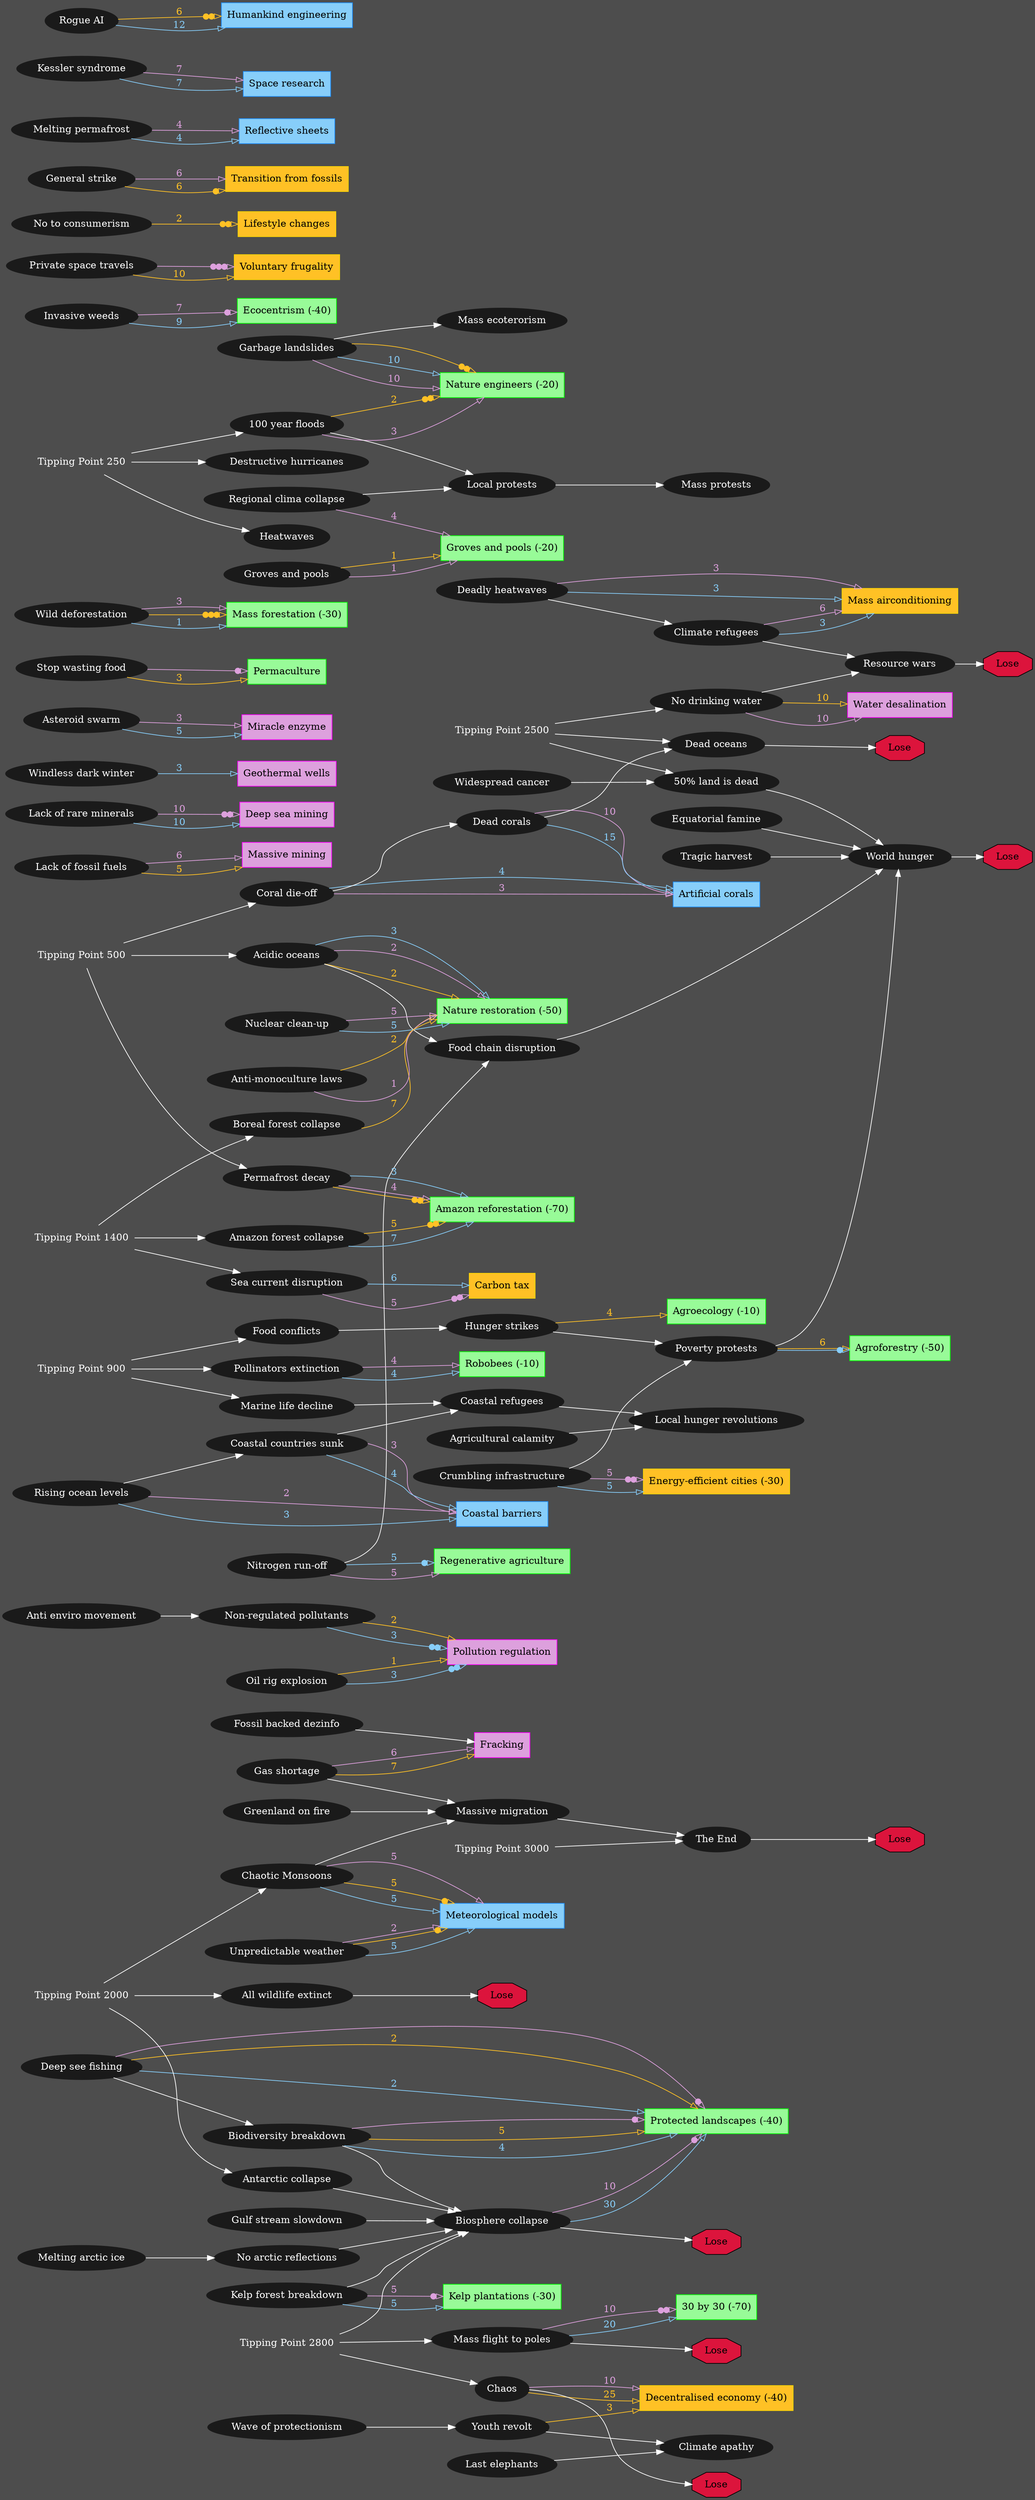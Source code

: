 digraph EventResourceGraph {
    bgcolor=gray30
    graph [rankdir=LR]
    edge [color=white]
    subgraph Industry {
        color=fuchsia
        node [color=fuchsia,shape=box,style=filled,fillcolor=plum]
        110[label=Fracking]
        115[label="Pollution regulation"]
        116[label="Water desalination"]
        117[label="Massive mining"]
        129[label="Deep sea mining"]
        435[label="Geothermal wells"]
        460[label="Miracle enzyme"]
    }
    subgraph Environment {
        color=green
        node [color=green,shape=box,style=filled,fillcolor=palegreen]
        303[label="Kelp plantations (-30)"]
        301[label="Agroecology (-10)"]
        307[label="Agroforestry (-50)"]
        310[label="Amazon reforestation (-70)"]
        311[label=Permaculture]
        314[label="Mass forestation (-30)"]
        313[label="Groves and pools (-20)"]
        320[label="Nature engineers (-20)"]
        322[label="Nature restoration (-50)"]
        324[label="30 by 30 (-70)"]
        323[label="Protected landscapes (-40)"]
        327[label="Ecocentrism (-40)"]
        332[label="Regenerative agriculture"]
        430[label="Robobees (-10)"]
    }
    subgraph People {
        color=gold
        node [color=gold,shape=box,style=filled,fillcolor=goldenrod1]
        229[label="Carbon tax"]
        235[label="Mass airconditioning"]
        234[label="Voluntary frugality"]
        238[label="Decentralised economy (-40)"]
        237[label="Lifestyle changes"]
        246[label="Transition from fossils"]
        250[label="Energy-efficient cities (-30)"]
    }
    subgraph Science {
        color=dodgerblue
        node [color=dodgerblue,shape=box,style=filled,fillcolor=lightskyblue]
        417[label="Coastal barriers"]
        418[label="Artificial corals"]
        424[label="Meteorological models"]
        438[label="Reflective sheets"]
        441[label="Space research"]
        454[label="Humankind engineering"]
    }
    subgraph Events {
        color=""
        node [color=gray10,shape=ellipse,style=filled,fontcolor=white]
        edge [color=gold3,dir=both,arrowtail=odiamond]
        1001[label="Destructive hurricanes"]
        1002[label="Acidic oceans"]
        1003[label="Mass flight to poles"]
        1005[label="All wildlife extinct"]
        1004[label="Sea current disruption"]
        1013[label="Local protests"]
        1007[label="Chaotic Monsoons"]
        1008[label="Antarctic collapse"]
        1014[label="Mass protests"]
        1015[label="Regional clima collapse"]
        1017[label="Agricultural calamity"]
        1018[label="Kessler syndrome"]
        1019[label="Asteroid swarm"]
        1023[label="Poverty protests"]
        1020[label="Nuclear clean-up"]
        1021[label="General strike"]
        1025[label="Hunger strikes"]
        1022[label="Crumbling infrastructure"]
        1026[label="Dead corals"]
        1029[label="Private space travels"]
        1031[label="Rogue AI"]
        1033[label="Invasive weeds"]
        1032[label="Garbage landslides"]
        1034[label="Nitrogen run-off"]
        1101[label="100 year floods"]
        1102[label="Permafrost decay"]
        1103[label="Marine life decline"]
        1104[label="Food conflicts"]
        1105[label="Boreal forest collapse"]
        1106[label="No drinking water"]
        1107[label=Chaos]
        915[label=Heatwaves]
        916[label="No to consumerism"]
        917[label="Windless dark winter"]
        918[label="Stop wasting food"]
        920[label="Last elephants"]
        919[label="Anti enviro movement"]
        921[label="Non-regulated pollutants"]
        922[label="Wild deforestation"]
        926[label="Fossil backed dezinfo"]
        930[label="Widespread cancer"]
        928[label="Amazon forest collapse"]
        932[label="Gulf stream slowdown"]
        934[label="Rising ocean levels"]
        931[label="Oil rig explosion"]
        933[label="Equatorial famine"]
        936[label="Coastal refugees"]
        935[label="Coastal countries sunk"]
        938[label="Deadly heatwaves"]
        939[label="Climate refugees"]
        940[label="Wave of protectionism"]
        943[label="Local hunger revolutions"]
        942[label="Kelp forest breakdown"]
        946[label="Anti-monoculture laws"]
        945[label="Groves and pools"]
        947[label="Youth revolt"]
        948[label="Melting arctic ice"]
        949[label="No arctic reflections"]
        954[label="Unpredictable weather"]
        955[label="Melting permafrost"]
        950[label="Climate apathy"]
        951[label="Tragic harvest"]
        956[label="Deep see fishing"]
        957[label="Biodiversity breakdown"]
        958[label="Biosphere collapse"]
        962[label="Pollinators extinction"]
        959[label="Food chain disruption"]
        963[label="Greenland on fire"]
        968[label="World hunger"]
        969[label="Resource wars"]
        965[label="Dead oceans"]
        966[label="Massive migration"]
        967[label="50% land is dead"]
        970[label="The End"]
        972[label="Coral die-off"]
        983[label="Lack of rare minerals"]
        981[label="Gas shortage"]
        982[label="Lack of fossil fuels"]
        986[label="Mass ecoterorism"]
    }
    subgraph {
        1002 -> 322[label="2",arrowhead=onormal,color=plum,fontcolor=plum]
        1002 -> 322[label="2",arrowhead=onormal,color=goldenrod1,fontcolor=goldenrod1]
        1002 -> 322[label="3",arrowhead=onormal,color=lightskyblue,fontcolor=lightskyblue]
        1002 -> 959
        1003 -> 324[label="10",arrowhead=onormaldotdot,color=plum,fontcolor=plum]
        1003 -> 324[label="20",arrowhead=onormal,color=lightskyblue,fontcolor=lightskyblue]
        Lose1003[label=Lose,style=filled,fillcolor=crimson,shape=octagon]
        1003 -> Lose1003
        Lose1005[label=Lose,style=filled,fillcolor=crimson,shape=octagon]
        1005 -> Lose1005
        1004 -> 229[label="5",arrowhead=onormaldotdot,color=plum,fontcolor=plum]
        1004 -> 229[label="6",arrowhead=onormal,color=lightskyblue,fontcolor=lightskyblue]
        1013 -> 1014
        1007 -> 424[label="5",arrowhead=onormal,color=plum,fontcolor=plum]
        1007 -> 424[label="5",arrowhead=onormaldot,color=goldenrod1,fontcolor=goldenrod1]
        1007 -> 424[label="5",arrowhead=onormal,color=lightskyblue,fontcolor=lightskyblue]
        1007 -> 966
        1008 -> 958
        1015 -> 313[label="4",arrowhead=onormal,color=plum,fontcolor=plum]
        1015 -> 1013
        1017 -> 943
        1018 -> 441[label="7",arrowhead=onormal,color=plum,fontcolor=plum]
        1018 -> 441[label="7",arrowhead=onormal,color=lightskyblue,fontcolor=lightskyblue]
        1019 -> 460[label="3",arrowhead=onormal,color=plum,fontcolor=plum]
        1019 -> 460[label="5",arrowhead=onormal,color=lightskyblue,fontcolor=lightskyblue]
        1023 -> 307[label="6",arrowhead=onormal,color=goldenrod1,fontcolor=goldenrod1]
        1023 -> 307[label="",arrowhead=onormaldot,color=lightskyblue,fontcolor=lightskyblue]
        1023 -> 968
        1020 -> 322[label="5",arrowhead=onormal,color=plum,fontcolor=plum]
        1020 -> 322[label="5",arrowhead=onormal,color=lightskyblue,fontcolor=lightskyblue]
        1021 -> 246[label="6",arrowhead=onormal,color=plum,fontcolor=plum]
        1021 -> 246[label="6",arrowhead=onormaldot,color=goldenrod1,fontcolor=goldenrod1]
        1025 -> 301[label="4",arrowhead=onormal,color=goldenrod1,fontcolor=goldenrod1]
        1025 -> 1023
        1022 -> 250[label="5",arrowhead=onormaldotdot,color=plum,fontcolor=plum]
        1022 -> 250[label="5",arrowhead=onormal,color=lightskyblue,fontcolor=lightskyblue]
        1022 -> 1023
        1026 -> 418[label="10",arrowhead=onormal,color=plum,fontcolor=plum]
        1026 -> 418[label="15",arrowhead=onormal,color=lightskyblue,fontcolor=lightskyblue]
        1026 -> 965
        1029 -> 234[label="",arrowhead=onormaldotdotdot,color=plum,fontcolor=plum]
        1029 -> 234[label="10",arrowhead=onormal,color=goldenrod1,fontcolor=goldenrod1]
        1031 -> 454[label="6",arrowhead=onormaldotdot,color=goldenrod1,fontcolor=goldenrod1]
        1031 -> 454[label="12",arrowhead=onormal,color=lightskyblue,fontcolor=lightskyblue]
        1033 -> 327[label="7",arrowhead=onormaldot,color=plum,fontcolor=plum]
        1033 -> 327[label="9",arrowhead=onormal,color=lightskyblue,fontcolor=lightskyblue]
        1032 -> 320[label="10",arrowhead=onormal,color=plum,fontcolor=plum]
        1032 -> 320[label="",arrowhead=onormaldotdot,color=goldenrod1,fontcolor=goldenrod1]
        1032 -> 320[label="10",arrowhead=onormal,color=lightskyblue,fontcolor=lightskyblue]
        1032 -> 986
        1034 -> 332[label="5",arrowhead=onormal,color=plum,fontcolor=plum]
        1034 -> 332[label="5",arrowhead=onormaldot,color=lightskyblue,fontcolor=lightskyblue]
        1034 -> 959
        1101 -> 320[label="3",arrowhead=onormal,color=plum,fontcolor=plum]
        1101 -> 320[label="2",arrowhead=onormaldotdot,color=goldenrod1,fontcolor=goldenrod1]
        1101 -> 1013
        1102 -> 310[label="4",arrowhead=onormal,color=plum,fontcolor=plum]
        1102 -> 310[label="",arrowhead=onormaldotdot,color=goldenrod1,fontcolor=goldenrod1]
        1102 -> 310[label="3",arrowhead=onormal,color=lightskyblue,fontcolor=lightskyblue]
        1103 -> 936
        1104 -> 1025
        1105 -> 322[label="7",arrowhead=onormal,color=goldenrod1,fontcolor=goldenrod1]
        1106 -> 116[label="10",arrowhead=onormal,color=plum,fontcolor=plum]
        1106 -> 116[label="10",arrowhead=onormal,color=goldenrod1,fontcolor=goldenrod1]
        1106 -> 969
        1107 -> 238[label="10",arrowhead=onormal,color=plum,fontcolor=plum]
        1107 -> 238[label="25",arrowhead=onormal,color=goldenrod1,fontcolor=goldenrod1]
        Lose1107[label=Lose,style=filled,fillcolor=crimson,shape=octagon]
        1107 -> Lose1107
        916 -> 237[label="2",arrowhead=onormaldotdot,color=goldenrod1,fontcolor=goldenrod1]
        917 -> 435[label="3",arrowhead=onormal,color=lightskyblue,fontcolor=lightskyblue]
        918 -> 311[label="",arrowhead=onormaldot,color=plum,fontcolor=plum]
        918 -> 311[label="3",arrowhead=onormal,color=goldenrod1,fontcolor=goldenrod1]
        920 -> 950
        919 -> 921
        921 -> 115[label="2",arrowhead=onormal,color=goldenrod1,fontcolor=goldenrod1]
        921 -> 115[label="3",arrowhead=onormaldotdot,color=lightskyblue,fontcolor=lightskyblue]
        922 -> 314[label="3",arrowhead=onormal,color=plum,fontcolor=plum]
        922 -> 314[label="",arrowhead=onormaldotdotdot,color=goldenrod1,fontcolor=goldenrod1]
        922 -> 314[label="1",arrowhead=onormal,color=lightskyblue,fontcolor=lightskyblue]
        926 -> 110
        930 -> 967
        928 -> 310[label="5",arrowhead=onormaldotdot,color=goldenrod1,fontcolor=goldenrod1]
        928 -> 310[label="7",arrowhead=onormal,color=lightskyblue,fontcolor=lightskyblue]
        932 -> 958
        934 -> 417[label="2",arrowhead=onormal,color=plum,fontcolor=plum]
        934 -> 417[label="3",arrowhead=onormal,color=lightskyblue,fontcolor=lightskyblue]
        934 -> 935
        931 -> 115[label="1",arrowhead=onormal,color=goldenrod1,fontcolor=goldenrod1]
        931 -> 115[label="3",arrowhead=onormaldotdot,color=lightskyblue,fontcolor=lightskyblue]
        933 -> 968
        936 -> 943
        935 -> 417[label="3",arrowhead=onormal,color=plum,fontcolor=plum]
        935 -> 417[label="4",arrowhead=onormal,color=lightskyblue,fontcolor=lightskyblue]
        935 -> 936
        938 -> 235[label="3",arrowhead=onormal,color=plum,fontcolor=plum]
        938 -> 235[label="3",arrowhead=onormal,color=lightskyblue,fontcolor=lightskyblue]
        938 -> 939
        939 -> 235[label="6",arrowhead=onormal,color=plum,fontcolor=plum]
        939 -> 235[label="3",arrowhead=onormal,color=lightskyblue,fontcolor=lightskyblue]
        939 -> 969
        940 -> 947
        942 -> 303[label="5",arrowhead=onormaldot,color=plum,fontcolor=plum]
        942 -> 303[label="5",arrowhead=onormal,color=lightskyblue,fontcolor=lightskyblue]
        942 -> 958
        946 -> 322[label="1",arrowhead=onormal,color=plum,fontcolor=plum]
        946 -> 322[label="2",arrowhead=onormal,color=goldenrod1,fontcolor=goldenrod1]
        945 -> 313[label="1",arrowhead=onormal,color=plum,fontcolor=plum]
        945 -> 313[label="1",arrowhead=onormal,color=goldenrod1,fontcolor=goldenrod1]
        947 -> 238[label="3",arrowhead=onormal,color=goldenrod1,fontcolor=goldenrod1]
        947 -> 950
        948 -> 949
        949 -> 958
        954 -> 424[label="2",arrowhead=onormal,color=plum,fontcolor=plum]
        954 -> 424[label="",arrowhead=onormaldot,color=goldenrod1,fontcolor=goldenrod1]
        954 -> 424[label="5",arrowhead=onormal,color=lightskyblue,fontcolor=lightskyblue]
        955 -> 438[label="4",arrowhead=onormal,color=plum,fontcolor=plum]
        955 -> 438[label="4",arrowhead=onormal,color=lightskyblue,fontcolor=lightskyblue]
        951 -> 968
        956 -> 323[label="",arrowhead=onormaldot,color=plum,fontcolor=plum]
        956 -> 323[label="2",arrowhead=onormal,color=goldenrod1,fontcolor=goldenrod1]
        956 -> 323[label="2",arrowhead=onormal,color=lightskyblue,fontcolor=lightskyblue]
        956 -> 957
        957 -> 323[label="",arrowhead=onormaldot,color=plum,fontcolor=plum]
        957 -> 323[label="5",arrowhead=onormal,color=goldenrod1,fontcolor=goldenrod1]
        957 -> 323[label="4",arrowhead=onormal,color=lightskyblue,fontcolor=lightskyblue]
        957 -> 958
        958 -> 323[label="10",arrowhead=onormaldot,color=plum,fontcolor=plum]
        958 -> 323[label="30",arrowhead=onormal,color=lightskyblue,fontcolor=lightskyblue]
        Lose958[label=Lose,style=filled,fillcolor=crimson,shape=octagon]
        958 -> Lose958
        962 -> 430[label="4",arrowhead=onormal,color=plum,fontcolor=plum]
        962 -> 430[label="4",arrowhead=onormal,color=lightskyblue,fontcolor=lightskyblue]
        959 -> 968
        963 -> 966
        Lose968[label=Lose,style=filled,fillcolor=crimson,shape=octagon]
        968 -> Lose968
        Lose969[label=Lose,style=filled,fillcolor=crimson,shape=octagon]
        969 -> Lose969
        Lose965[label=Lose,style=filled,fillcolor=crimson,shape=octagon]
        965 -> Lose965
        966 -> 970
        967 -> 968
        Lose970[label=Lose,style=filled,fillcolor=crimson,shape=octagon]
        970 -> Lose970
        972 -> 418[label="3",arrowhead=onormal,color=plum,fontcolor=plum]
        972 -> 418[label="4",arrowhead=onormal,color=lightskyblue,fontcolor=lightskyblue]
        972 -> 1026
        983 -> 129[label="10",arrowhead=onormaldotdot,color=plum,fontcolor=plum]
        983 -> 129[label="10",arrowhead=onormal,color=lightskyblue,fontcolor=lightskyblue]
        981 -> 110[label="6",arrowhead=onormal,color=plum,fontcolor=plum]
        981 -> 110[label="7",arrowhead=onormal,color=goldenrod1,fontcolor=goldenrod1]
        981 -> 966
        982 -> 117[label="6",arrowhead=onormal,color=plum,fontcolor=plum]
        982 -> 117[label="5",arrowhead=onormal,color=goldenrod1,fontcolor=goldenrod1]
    }
    subgraph {
        node [shape=none,fontcolor=white]
        "Tipping Point 250" -> 1001
        "Tipping Point 500" -> 1002
        "Tipping Point 2800" -> 1003
        "Tipping Point 2000" -> 1005
        "Tipping Point 1400" -> 1004
        "Tipping Point 2000" -> 1007
        "Tipping Point 2000" -> 1008
        "Tipping Point 250" -> 1101
        "Tipping Point 500" -> 1102
        "Tipping Point 900" -> 1103
        "Tipping Point 900" -> 1104
        "Tipping Point 1400" -> 1105
        "Tipping Point 2500" -> 1106
        "Tipping Point 2800" -> 1107
        "Tipping Point 250" -> 915
        "Tipping Point 1400" -> 928
        "Tipping Point 2800" -> 958
        "Tipping Point 900" -> 962
        "Tipping Point 2500" -> 965
        "Tipping Point 2500" -> 967
        "Tipping Point 3000" -> 970
        "Tipping Point 500" -> 972
    }
}
